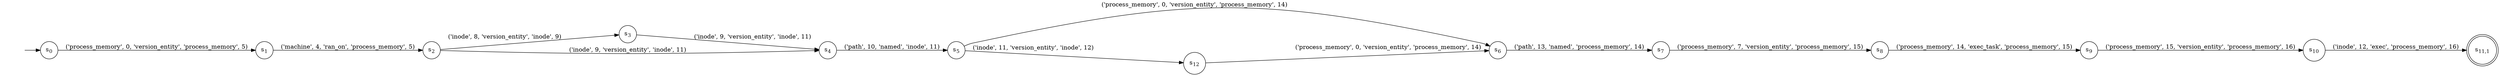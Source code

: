 digraph DFA {
    rankdir = LR;
    I [style = invis];
    I -> S0;
    S0 [label = <s<sub>0</sub>>, shape = circle];
    S1 [label = <s<sub>1</sub>>, shape = circle];
    S2 [label = <s<sub>2</sub>>, shape = circle];
    S3 [label = <s<sub>3</sub>>, shape = circle];
    S4 [label = <s<sub>4</sub>>, shape = circle];
    S5 [label = <s<sub>5</sub>>, shape = circle];
    S6 [label = <s<sub>6</sub>>, shape = circle];
    S7 [label = <s<sub>7</sub>>, shape = circle];
    S8 [label = <s<sub>8</sub>>, shape = circle];
    S9 [label = <s<sub>9</sub>>, shape = circle];
    S10 [label = <s<sub>10</sub>>, shape = circle];
    S11 [label = <s<sub>11,1</sub>>, shape = circle, peripheries = 2];
    S10 -> S11 [label = "('inode', 12, 'exec', 'process_memory', 16)"];
    S9 -> S10 [label = "('process_memory', 15, 'version_entity', 'process_memory', 16)"];
    S8 -> S9 [label = "('process_memory', 14, 'exec_task', 'process_memory', 15)"];
    S7 -> S8 [label = "('process_memory', 7, 'version_entity', 'process_memory', 15)"];
    S6 -> S7 [label = "('path', 13, 'named', 'process_memory', 14)"];
    S5 -> S6 [label = "('process_memory', 0, 'version_entity', 'process_memory', 14)"];
    S12 [label = <s<sub>12</sub>>, shape = circle];
    S12 -> S6 [label = "('process_memory', 0, 'version_entity', 'process_memory', 14)"];
    S5 -> S12 [label = "('inode', 11, 'version_entity', 'inode', 12)"];
    S4 -> S5 [label = "('path', 10, 'named', 'inode', 11)"];
    S3 -> S4 [label = "('inode', 9, 'version_entity', 'inode', 11)"];
    S2 -> S3 [label = "('inode', 8, 'version_entity', 'inode', 9)"];
    S2 -> S4 [label = "('inode', 9, 'version_entity', 'inode', 11)"];
    S1 -> S2 [label = "('machine', 4, 'ran_on', 'process_memory', 5)"];
    S0 -> S1 [label = "('process_memory', 0, 'version_entity', 'process_memory', 5)"];
}

